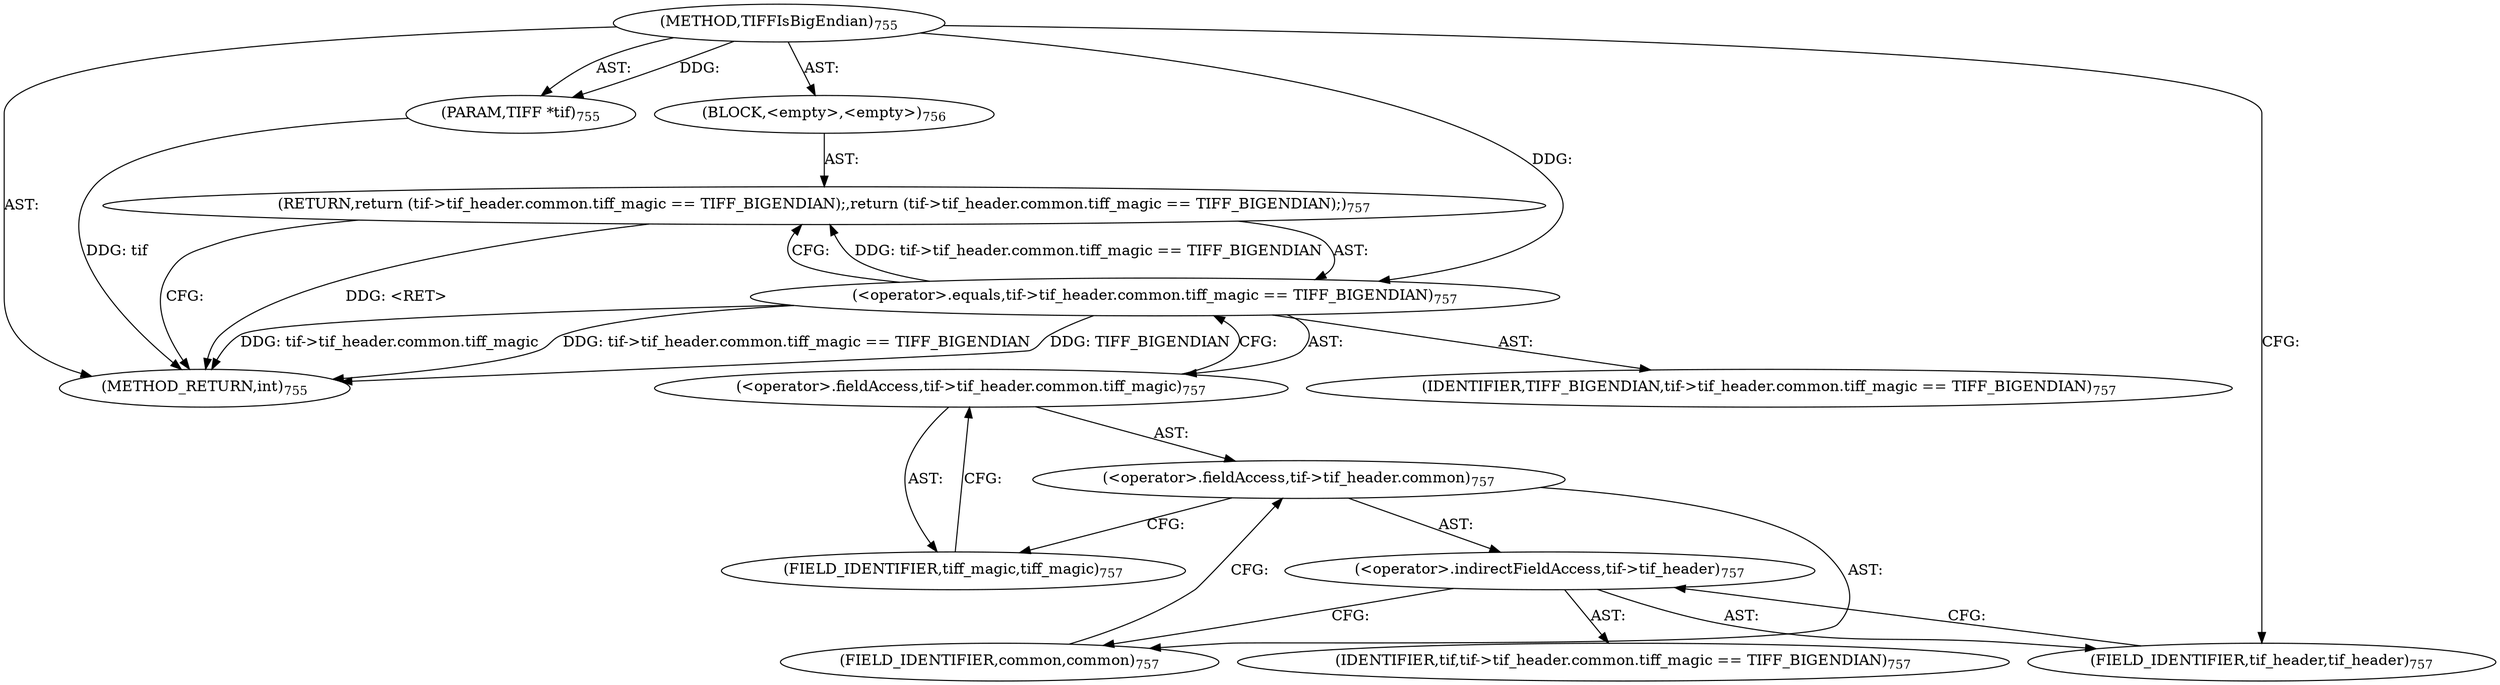 digraph "TIFFIsBigEndian" {  
"1604" [label = <(METHOD,TIFFIsBigEndian)<SUB>755</SUB>> ]
"1605" [label = <(PARAM,TIFF *tif)<SUB>755</SUB>> ]
"1606" [label = <(BLOCK,&lt;empty&gt;,&lt;empty&gt;)<SUB>756</SUB>> ]
"1607" [label = <(RETURN,return (tif-&gt;tif_header.common.tiff_magic == TIFF_BIGENDIAN);,return (tif-&gt;tif_header.common.tiff_magic == TIFF_BIGENDIAN);)<SUB>757</SUB>> ]
"1608" [label = <(&lt;operator&gt;.equals,tif-&gt;tif_header.common.tiff_magic == TIFF_BIGENDIAN)<SUB>757</SUB>> ]
"1609" [label = <(&lt;operator&gt;.fieldAccess,tif-&gt;tif_header.common.tiff_magic)<SUB>757</SUB>> ]
"1610" [label = <(&lt;operator&gt;.fieldAccess,tif-&gt;tif_header.common)<SUB>757</SUB>> ]
"1611" [label = <(&lt;operator&gt;.indirectFieldAccess,tif-&gt;tif_header)<SUB>757</SUB>> ]
"1612" [label = <(IDENTIFIER,tif,tif-&gt;tif_header.common.tiff_magic == TIFF_BIGENDIAN)<SUB>757</SUB>> ]
"1613" [label = <(FIELD_IDENTIFIER,tif_header,tif_header)<SUB>757</SUB>> ]
"1614" [label = <(FIELD_IDENTIFIER,common,common)<SUB>757</SUB>> ]
"1615" [label = <(FIELD_IDENTIFIER,tiff_magic,tiff_magic)<SUB>757</SUB>> ]
"1616" [label = <(IDENTIFIER,TIFF_BIGENDIAN,tif-&gt;tif_header.common.tiff_magic == TIFF_BIGENDIAN)<SUB>757</SUB>> ]
"1617" [label = <(METHOD_RETURN,int)<SUB>755</SUB>> ]
  "1604" -> "1605"  [ label = "AST: "] 
  "1604" -> "1606"  [ label = "AST: "] 
  "1604" -> "1617"  [ label = "AST: "] 
  "1606" -> "1607"  [ label = "AST: "] 
  "1607" -> "1608"  [ label = "AST: "] 
  "1608" -> "1609"  [ label = "AST: "] 
  "1608" -> "1616"  [ label = "AST: "] 
  "1609" -> "1610"  [ label = "AST: "] 
  "1609" -> "1615"  [ label = "AST: "] 
  "1610" -> "1611"  [ label = "AST: "] 
  "1610" -> "1614"  [ label = "AST: "] 
  "1611" -> "1612"  [ label = "AST: "] 
  "1611" -> "1613"  [ label = "AST: "] 
  "1607" -> "1617"  [ label = "CFG: "] 
  "1608" -> "1607"  [ label = "CFG: "] 
  "1609" -> "1608"  [ label = "CFG: "] 
  "1610" -> "1615"  [ label = "CFG: "] 
  "1615" -> "1609"  [ label = "CFG: "] 
  "1611" -> "1614"  [ label = "CFG: "] 
  "1614" -> "1610"  [ label = "CFG: "] 
  "1613" -> "1611"  [ label = "CFG: "] 
  "1604" -> "1613"  [ label = "CFG: "] 
  "1607" -> "1617"  [ label = "DDG: &lt;RET&gt;"] 
  "1605" -> "1617"  [ label = "DDG: tif"] 
  "1608" -> "1617"  [ label = "DDG: tif-&gt;tif_header.common.tiff_magic"] 
  "1608" -> "1617"  [ label = "DDG: tif-&gt;tif_header.common.tiff_magic == TIFF_BIGENDIAN"] 
  "1608" -> "1617"  [ label = "DDG: TIFF_BIGENDIAN"] 
  "1604" -> "1605"  [ label = "DDG: "] 
  "1608" -> "1607"  [ label = "DDG: tif-&gt;tif_header.common.tiff_magic == TIFF_BIGENDIAN"] 
  "1604" -> "1608"  [ label = "DDG: "] 
}
